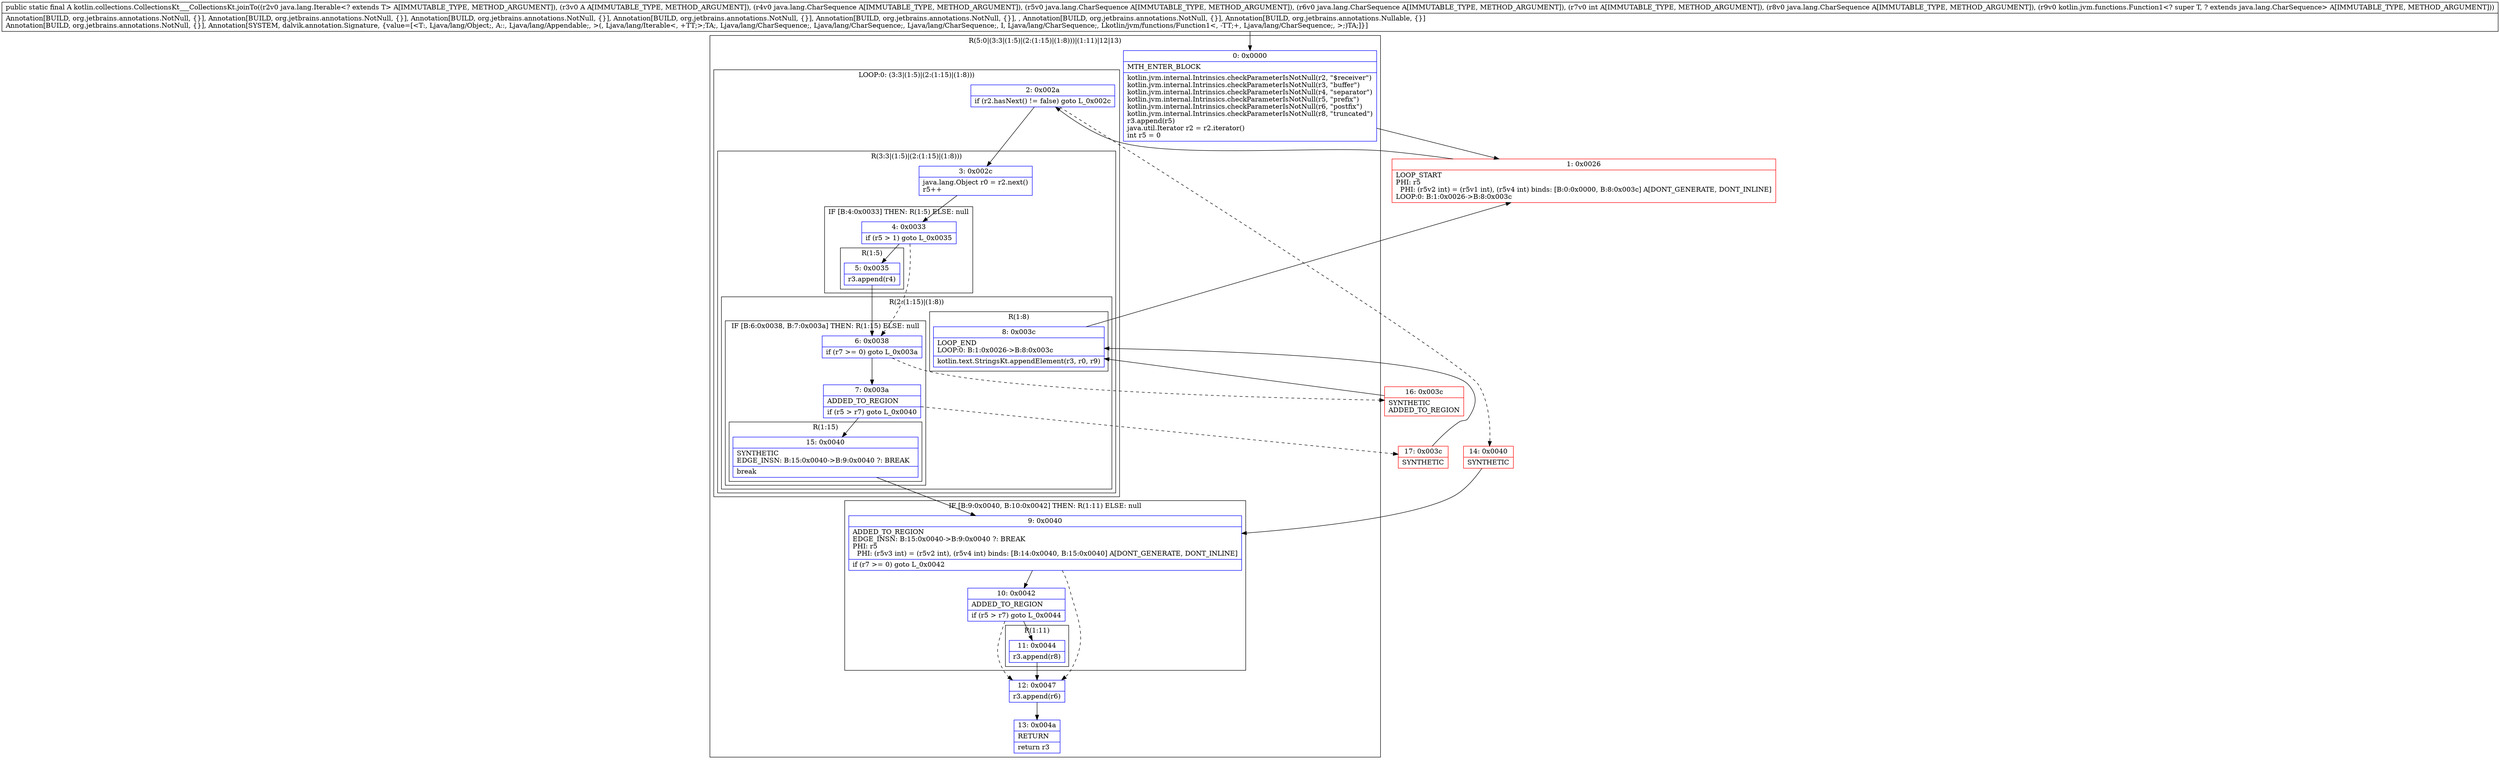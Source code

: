 digraph "CFG forkotlin.collections.CollectionsKt___CollectionsKt.joinTo(Ljava\/lang\/Iterable;Ljava\/lang\/Appendable;Ljava\/lang\/CharSequence;Ljava\/lang\/CharSequence;Ljava\/lang\/CharSequence;ILjava\/lang\/CharSequence;Lkotlin\/jvm\/functions\/Function1;)Ljava\/lang\/Appendable;" {
subgraph cluster_Region_1131485254 {
label = "R(5:0|(3:3|(1:5)|(2:(1:15)|(1:8)))|(1:11)|12|13)";
node [shape=record,color=blue];
Node_0 [shape=record,label="{0\:\ 0x0000|MTH_ENTER_BLOCK\l|kotlin.jvm.internal.Intrinsics.checkParameterIsNotNull(r2, \"$receiver\")\lkotlin.jvm.internal.Intrinsics.checkParameterIsNotNull(r3, \"buffer\")\lkotlin.jvm.internal.Intrinsics.checkParameterIsNotNull(r4, \"separator\")\lkotlin.jvm.internal.Intrinsics.checkParameterIsNotNull(r5, \"prefix\")\lkotlin.jvm.internal.Intrinsics.checkParameterIsNotNull(r6, \"postfix\")\lkotlin.jvm.internal.Intrinsics.checkParameterIsNotNull(r8, \"truncated\")\lr3.append(r5)\ljava.util.Iterator r2 = r2.iterator()\lint r5 = 0\l}"];
subgraph cluster_LoopRegion_713132532 {
label = "LOOP:0: (3:3|(1:5)|(2:(1:15)|(1:8)))";
node [shape=record,color=blue];
Node_2 [shape=record,label="{2\:\ 0x002a|if (r2.hasNext() != false) goto L_0x002c\l}"];
subgraph cluster_Region_1271905369 {
label = "R(3:3|(1:5)|(2:(1:15)|(1:8)))";
node [shape=record,color=blue];
Node_3 [shape=record,label="{3\:\ 0x002c|java.lang.Object r0 = r2.next()\lr5++\l}"];
subgraph cluster_IfRegion_457493072 {
label = "IF [B:4:0x0033] THEN: R(1:5) ELSE: null";
node [shape=record,color=blue];
Node_4 [shape=record,label="{4\:\ 0x0033|if (r5 \> 1) goto L_0x0035\l}"];
subgraph cluster_Region_1876840706 {
label = "R(1:5)";
node [shape=record,color=blue];
Node_5 [shape=record,label="{5\:\ 0x0035|r3.append(r4)\l}"];
}
}
subgraph cluster_Region_1557065136 {
label = "R(2:(1:15)|(1:8))";
node [shape=record,color=blue];
subgraph cluster_IfRegion_1346126422 {
label = "IF [B:6:0x0038, B:7:0x003a] THEN: R(1:15) ELSE: null";
node [shape=record,color=blue];
Node_6 [shape=record,label="{6\:\ 0x0038|if (r7 \>= 0) goto L_0x003a\l}"];
Node_7 [shape=record,label="{7\:\ 0x003a|ADDED_TO_REGION\l|if (r5 \> r7) goto L_0x0040\l}"];
subgraph cluster_Region_1538532722 {
label = "R(1:15)";
node [shape=record,color=blue];
Node_15 [shape=record,label="{15\:\ 0x0040|SYNTHETIC\lEDGE_INSN: B:15:0x0040\-\>B:9:0x0040 ?: BREAK  \l|break\l}"];
}
}
subgraph cluster_Region_2103237081 {
label = "R(1:8)";
node [shape=record,color=blue];
Node_8 [shape=record,label="{8\:\ 0x003c|LOOP_END\lLOOP:0: B:1:0x0026\-\>B:8:0x003c\l|kotlin.text.StringsKt.appendElement(r3, r0, r9)\l}"];
}
}
}
}
subgraph cluster_IfRegion_110720746 {
label = "IF [B:9:0x0040, B:10:0x0042] THEN: R(1:11) ELSE: null";
node [shape=record,color=blue];
Node_9 [shape=record,label="{9\:\ 0x0040|ADDED_TO_REGION\lEDGE_INSN: B:15:0x0040\-\>B:9:0x0040 ?: BREAK  \lPHI: r5 \l  PHI: (r5v3 int) = (r5v2 int), (r5v4 int) binds: [B:14:0x0040, B:15:0x0040] A[DONT_GENERATE, DONT_INLINE]\l|if (r7 \>= 0) goto L_0x0042\l}"];
Node_10 [shape=record,label="{10\:\ 0x0042|ADDED_TO_REGION\l|if (r5 \> r7) goto L_0x0044\l}"];
subgraph cluster_Region_1612173617 {
label = "R(1:11)";
node [shape=record,color=blue];
Node_11 [shape=record,label="{11\:\ 0x0044|r3.append(r8)\l}"];
}
}
Node_12 [shape=record,label="{12\:\ 0x0047|r3.append(r6)\l}"];
Node_13 [shape=record,label="{13\:\ 0x004a|RETURN\l|return r3\l}"];
}
Node_1 [shape=record,color=red,label="{1\:\ 0x0026|LOOP_START\lPHI: r5 \l  PHI: (r5v2 int) = (r5v1 int), (r5v4 int) binds: [B:0:0x0000, B:8:0x003c] A[DONT_GENERATE, DONT_INLINE]\lLOOP:0: B:1:0x0026\-\>B:8:0x003c\l}"];
Node_14 [shape=record,color=red,label="{14\:\ 0x0040|SYNTHETIC\l}"];
Node_16 [shape=record,color=red,label="{16\:\ 0x003c|SYNTHETIC\lADDED_TO_REGION\l}"];
Node_17 [shape=record,color=red,label="{17\:\ 0x003c|SYNTHETIC\l}"];
MethodNode[shape=record,label="{public static final A kotlin.collections.CollectionsKt___CollectionsKt.joinTo((r2v0 java.lang.Iterable\<? extends T\> A[IMMUTABLE_TYPE, METHOD_ARGUMENT]), (r3v0 A A[IMMUTABLE_TYPE, METHOD_ARGUMENT]), (r4v0 java.lang.CharSequence A[IMMUTABLE_TYPE, METHOD_ARGUMENT]), (r5v0 java.lang.CharSequence A[IMMUTABLE_TYPE, METHOD_ARGUMENT]), (r6v0 java.lang.CharSequence A[IMMUTABLE_TYPE, METHOD_ARGUMENT]), (r7v0 int A[IMMUTABLE_TYPE, METHOD_ARGUMENT]), (r8v0 java.lang.CharSequence A[IMMUTABLE_TYPE, METHOD_ARGUMENT]), (r9v0 kotlin.jvm.functions.Function1\<? super T, ? extends java.lang.CharSequence\> A[IMMUTABLE_TYPE, METHOD_ARGUMENT]))  | Annotation[BUILD, org.jetbrains.annotations.NotNull, \{\}], Annotation[BUILD, org.jetbrains.annotations.NotNull, \{\}], Annotation[BUILD, org.jetbrains.annotations.NotNull, \{\}], Annotation[BUILD, org.jetbrains.annotations.NotNull, \{\}], Annotation[BUILD, org.jetbrains.annotations.NotNull, \{\}], , Annotation[BUILD, org.jetbrains.annotations.NotNull, \{\}], Annotation[BUILD, org.jetbrains.annotations.Nullable, \{\}]\lAnnotation[BUILD, org.jetbrains.annotations.NotNull, \{\}], Annotation[SYSTEM, dalvik.annotation.Signature, \{value=[\<T:, Ljava\/lang\/Object;, A::, Ljava\/lang\/Appendable;, \>(, Ljava\/lang\/Iterable\<, +TT;\>;TA;, Ljava\/lang\/CharSequence;, Ljava\/lang\/CharSequence;, Ljava\/lang\/CharSequence;, I, Ljava\/lang\/CharSequence;, Lkotlin\/jvm\/functions\/Function1\<, \-TT;+, Ljava\/lang\/CharSequence;, \>;)TA;]\}]\l}"];
MethodNode -> Node_0;
Node_0 -> Node_1;
Node_2 -> Node_3;
Node_2 -> Node_14[style=dashed];
Node_3 -> Node_4;
Node_4 -> Node_5;
Node_4 -> Node_6[style=dashed];
Node_5 -> Node_6;
Node_6 -> Node_7;
Node_6 -> Node_16[style=dashed];
Node_7 -> Node_15;
Node_7 -> Node_17[style=dashed];
Node_15 -> Node_9;
Node_8 -> Node_1;
Node_9 -> Node_10;
Node_9 -> Node_12[style=dashed];
Node_10 -> Node_11;
Node_10 -> Node_12[style=dashed];
Node_11 -> Node_12;
Node_12 -> Node_13;
Node_1 -> Node_2;
Node_14 -> Node_9;
Node_16 -> Node_8;
Node_17 -> Node_8;
}


